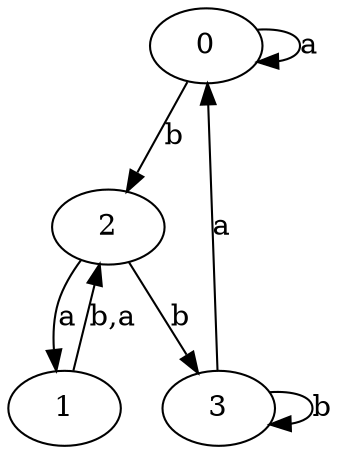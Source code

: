 digraph {
 ranksep=0.5;
 d2tdocpreamble = "\usetikzlibrary{automata}";
 d2tfigpreamble = "\tikzstyle{every state}= [ draw=blue!50,very thick,fill=blue!20]  \tikzstyle{auto}= [fill=white]";
 node [style="state"];
 edge [lblstyle="auto",topath="bend right", len=4  ]
  "0" [label="0",style = "state, initial"];
  "1" [label="1",];
  "2" [label="2",];
  "3" [label="3",style = "state, accepting"];
  "0" -> "0" [label="a",topath="loop above"];
  "0" -> "2" [label="b"];
  "1" -> "2" [label="b,a"];
  "2" -> "1" [label="a"];
  "2" -> "3" [label="b"];
  "3" -> "0" [label="a"];
  "3" -> "3" [label="b",topath="loop above"];
}